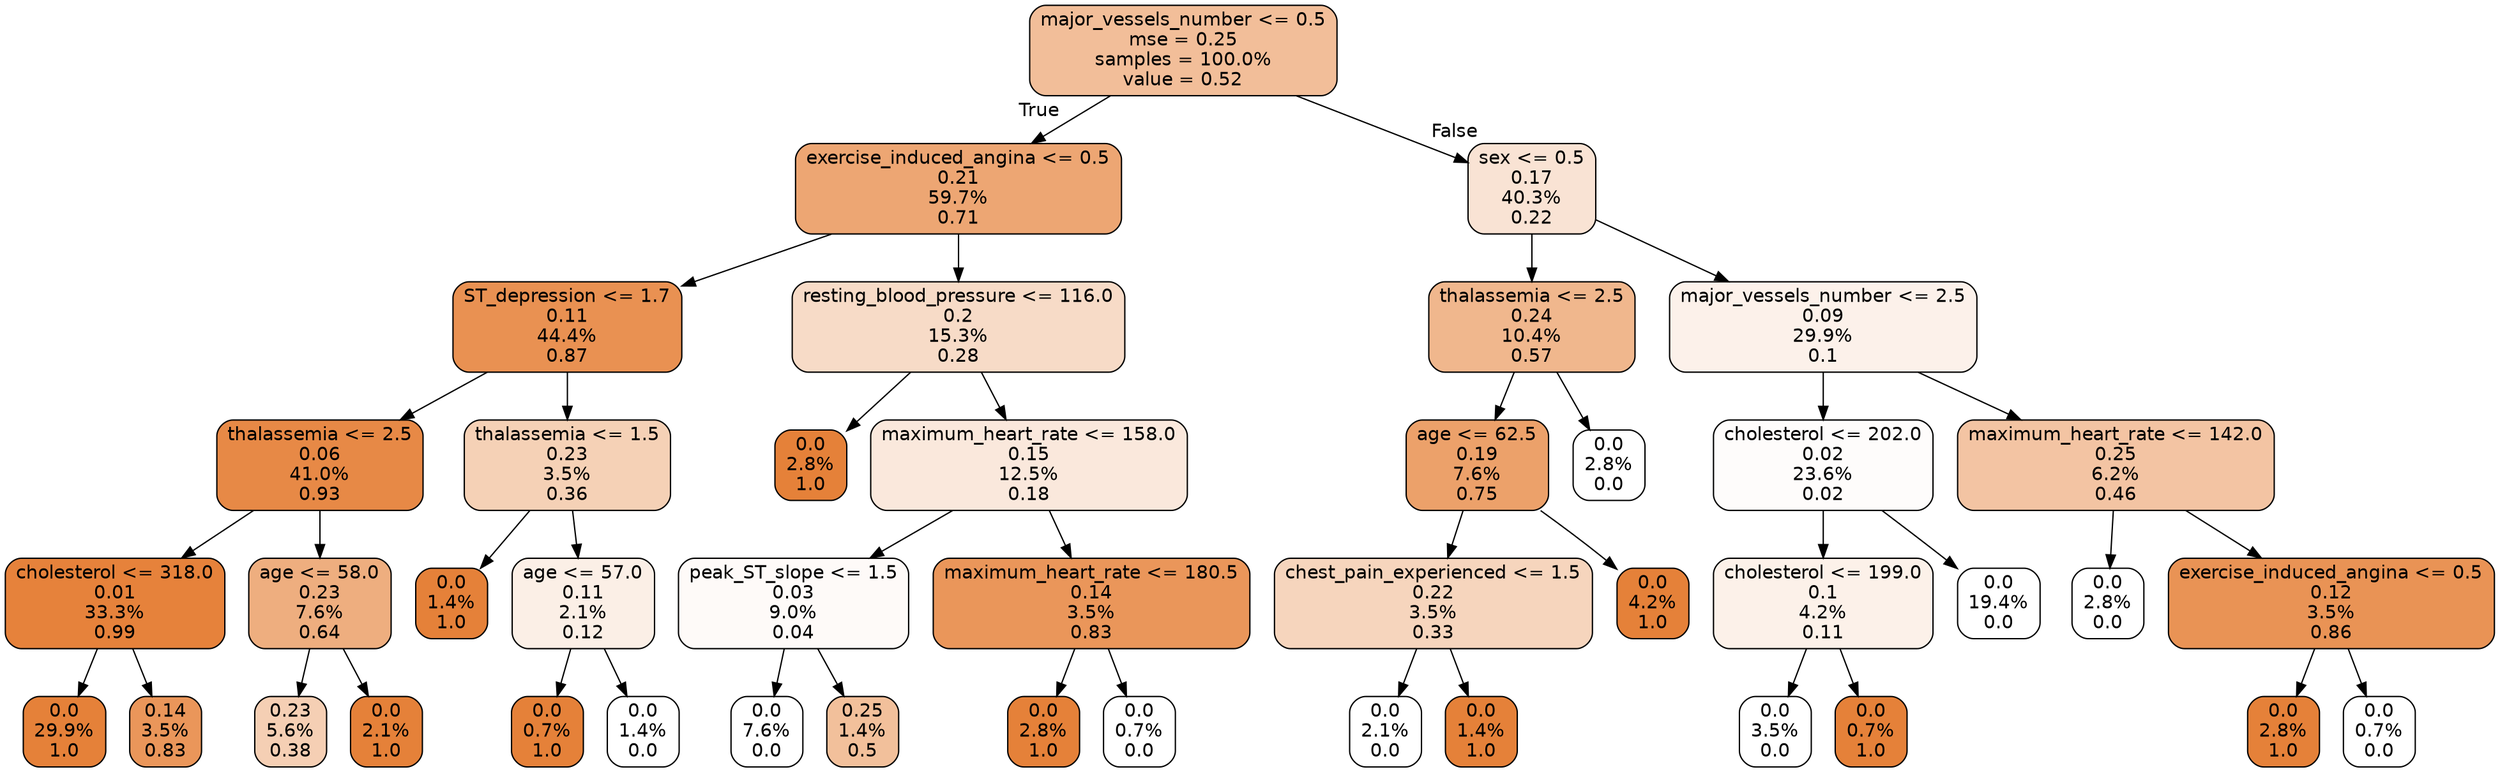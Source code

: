 digraph Tree {
node [shape=box, style="filled, rounded", color="black", fontname=helvetica] ;
edge [fontname=helvetica] ;
0 [label="major_vessels_number <= 0.5\nmse = 0.25\nsamples = 100.0%\nvalue = 0.52", fillcolor="#e5813983"] ;
1 [label="exercise_induced_angina <= 0.5\n0.21\n59.7%\n0.71", fillcolor="#e58139b4"] ;
0 -> 1 [labeldistance=2.5, labelangle=45, headlabel="True"] ;
2 [label="ST_depression <= 1.7\n0.11\n44.4%\n0.87", fillcolor="#e58139de"] ;
1 -> 2 ;
3 [label="thalassemia <= 2.5\n0.06\n41.0%\n0.93", fillcolor="#e58139ee"] ;
2 -> 3 ;
4 [label="cholesterol <= 318.0\n0.01\n33.3%\n0.99", fillcolor="#e58139fc"] ;
3 -> 4 ;
5 [label="0.0\n29.9%\n1.0", fillcolor="#e58139ff"] ;
4 -> 5 ;
6 [label="0.14\n3.5%\n0.83", fillcolor="#e58139d4"] ;
4 -> 6 ;
7 [label="age <= 58.0\n0.23\n7.6%\n0.64", fillcolor="#e58139a4"] ;
3 -> 7 ;
8 [label="0.23\n5.6%\n0.38", fillcolor="#e5813960"] ;
7 -> 8 ;
9 [label="0.0\n2.1%\n1.0", fillcolor="#e58139ff"] ;
7 -> 9 ;
10 [label="thalassemia <= 1.5\n0.23\n3.5%\n0.36", fillcolor="#e581395d"] ;
2 -> 10 ;
11 [label="0.0\n1.4%\n1.0", fillcolor="#e58139ff"] ;
10 -> 11 ;
12 [label="age <= 57.0\n0.11\n2.1%\n0.12", fillcolor="#e5813920"] ;
10 -> 12 ;
13 [label="0.0\n0.7%\n1.0", fillcolor="#e58139ff"] ;
12 -> 13 ;
14 [label="0.0\n1.4%\n0.0", fillcolor="#e5813900"] ;
12 -> 14 ;
15 [label="resting_blood_pressure <= 116.0\n0.2\n15.3%\n0.28", fillcolor="#e5813948"] ;
1 -> 15 ;
16 [label="0.0\n2.8%\n1.0", fillcolor="#e58139ff"] ;
15 -> 16 ;
17 [label="maximum_heart_rate <= 158.0\n0.15\n12.5%\n0.18", fillcolor="#e581392d"] ;
15 -> 17 ;
18 [label="peak_ST_slope <= 1.5\n0.03\n9.0%\n0.04", fillcolor="#e5813909"] ;
17 -> 18 ;
19 [label="0.0\n7.6%\n0.0", fillcolor="#e5813900"] ;
18 -> 19 ;
20 [label="0.25\n1.4%\n0.5", fillcolor="#e5813980"] ;
18 -> 20 ;
21 [label="maximum_heart_rate <= 180.5\n0.14\n3.5%\n0.83", fillcolor="#e58139d4"] ;
17 -> 21 ;
22 [label="0.0\n2.8%\n1.0", fillcolor="#e58139ff"] ;
21 -> 22 ;
23 [label="0.0\n0.7%\n0.0", fillcolor="#e5813900"] ;
21 -> 23 ;
24 [label="sex <= 0.5\n0.17\n40.3%\n0.22", fillcolor="#e5813937"] ;
0 -> 24 [labeldistance=2.5, labelangle=-45, headlabel="False"] ;
25 [label="thalassemia <= 2.5\n0.24\n10.4%\n0.57", fillcolor="#e5813992"] ;
24 -> 25 ;
26 [label="age <= 62.5\n0.19\n7.6%\n0.75", fillcolor="#e58139bf"] ;
25 -> 26 ;
27 [label="chest_pain_experienced <= 1.5\n0.22\n3.5%\n0.33", fillcolor="#e5813955"] ;
26 -> 27 ;
28 [label="0.0\n2.1%\n0.0", fillcolor="#e5813900"] ;
27 -> 28 ;
29 [label="0.0\n1.4%\n1.0", fillcolor="#e58139ff"] ;
27 -> 29 ;
30 [label="0.0\n4.2%\n1.0", fillcolor="#e58139ff"] ;
26 -> 30 ;
31 [label="0.0\n2.8%\n0.0", fillcolor="#e5813900"] ;
25 -> 31 ;
32 [label="major_vessels_number <= 2.5\n0.09\n29.9%\n0.1", fillcolor="#e581391b"] ;
24 -> 32 ;
33 [label="cholesterol <= 202.0\n0.02\n23.6%\n0.02", fillcolor="#e5813905"] ;
32 -> 33 ;
34 [label="cholesterol <= 199.0\n0.1\n4.2%\n0.11", fillcolor="#e581391c"] ;
33 -> 34 ;
35 [label="0.0\n3.5%\n0.0", fillcolor="#e5813900"] ;
34 -> 35 ;
36 [label="0.0\n0.7%\n1.0", fillcolor="#e58139ff"] ;
34 -> 36 ;
37 [label="0.0\n19.4%\n0.0", fillcolor="#e5813900"] ;
33 -> 37 ;
38 [label="maximum_heart_rate <= 142.0\n0.25\n6.2%\n0.46", fillcolor="#e5813976"] ;
32 -> 38 ;
39 [label="0.0\n2.8%\n0.0", fillcolor="#e5813900"] ;
38 -> 39 ;
40 [label="exercise_induced_angina <= 0.5\n0.12\n3.5%\n0.86", fillcolor="#e58139db"] ;
38 -> 40 ;
41 [label="0.0\n2.8%\n1.0", fillcolor="#e58139ff"] ;
40 -> 41 ;
42 [label="0.0\n0.7%\n0.0", fillcolor="#e5813900"] ;
40 -> 42 ;
}